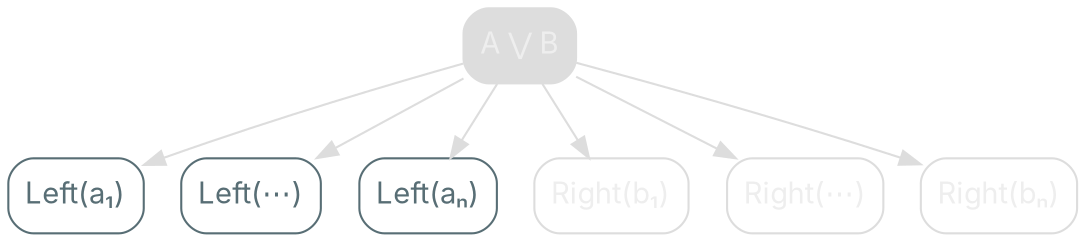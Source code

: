 digraph {
    bgcolor=transparent

    // Default theme: enabled
    node[shape="rectangle" style="rounded,filled" color="#586E75" fillcolor="#586E75" fontcolor="#ffffff" fontname="Inter,Arial"]
    edge [color="#586E75" fontcolor="#000000" fontname="Inter,Arial" fontsize=11]

    OrAB[label="A ⋁ B" fillcolor="#dddddd" color="#dddddd" fontcolor="#eeeeee"]

    LeftA1[label="Left(a₁)" fillcolor="#ffffff" fontcolor="#586E75"]
    LeftAE[label="Left(⋯)" fillcolor="#ffffff" fontcolor="#586E75"]
    LeftAN[label="Left(aₙ)" fillcolor="#ffffff" fontcolor="#586E75"]

    RightB1[label="Right(b₁)" fillcolor="#ffffff" color="#dddddd" fontcolor="#eeeeee"]
    RightBE[label="Right(⋯)" fillcolor="#ffffff" color="#dddddd" fontcolor="#eeeeee"]
    RightBN[label="Right(bₙ)" fillcolor="#ffffff" color="#dddddd" fontcolor="#eeeeee"]

    OrAB -> LeftA1[fillcolor="#dddddd" color="#dddddd"]
    OrAB -> LeftAE[fillcolor="#dddddd" color="#dddddd"]
    OrAB -> LeftAN[fillcolor="#dddddd" color="#dddddd"]

    OrAB -> RightB1[fillcolor="#dddddd" color="#dddddd"]
    OrAB -> RightBE[fillcolor="#dddddd" color="#dddddd"]
    OrAB -> RightBN[fillcolor="#dddddd" color="#dddddd"]
}
